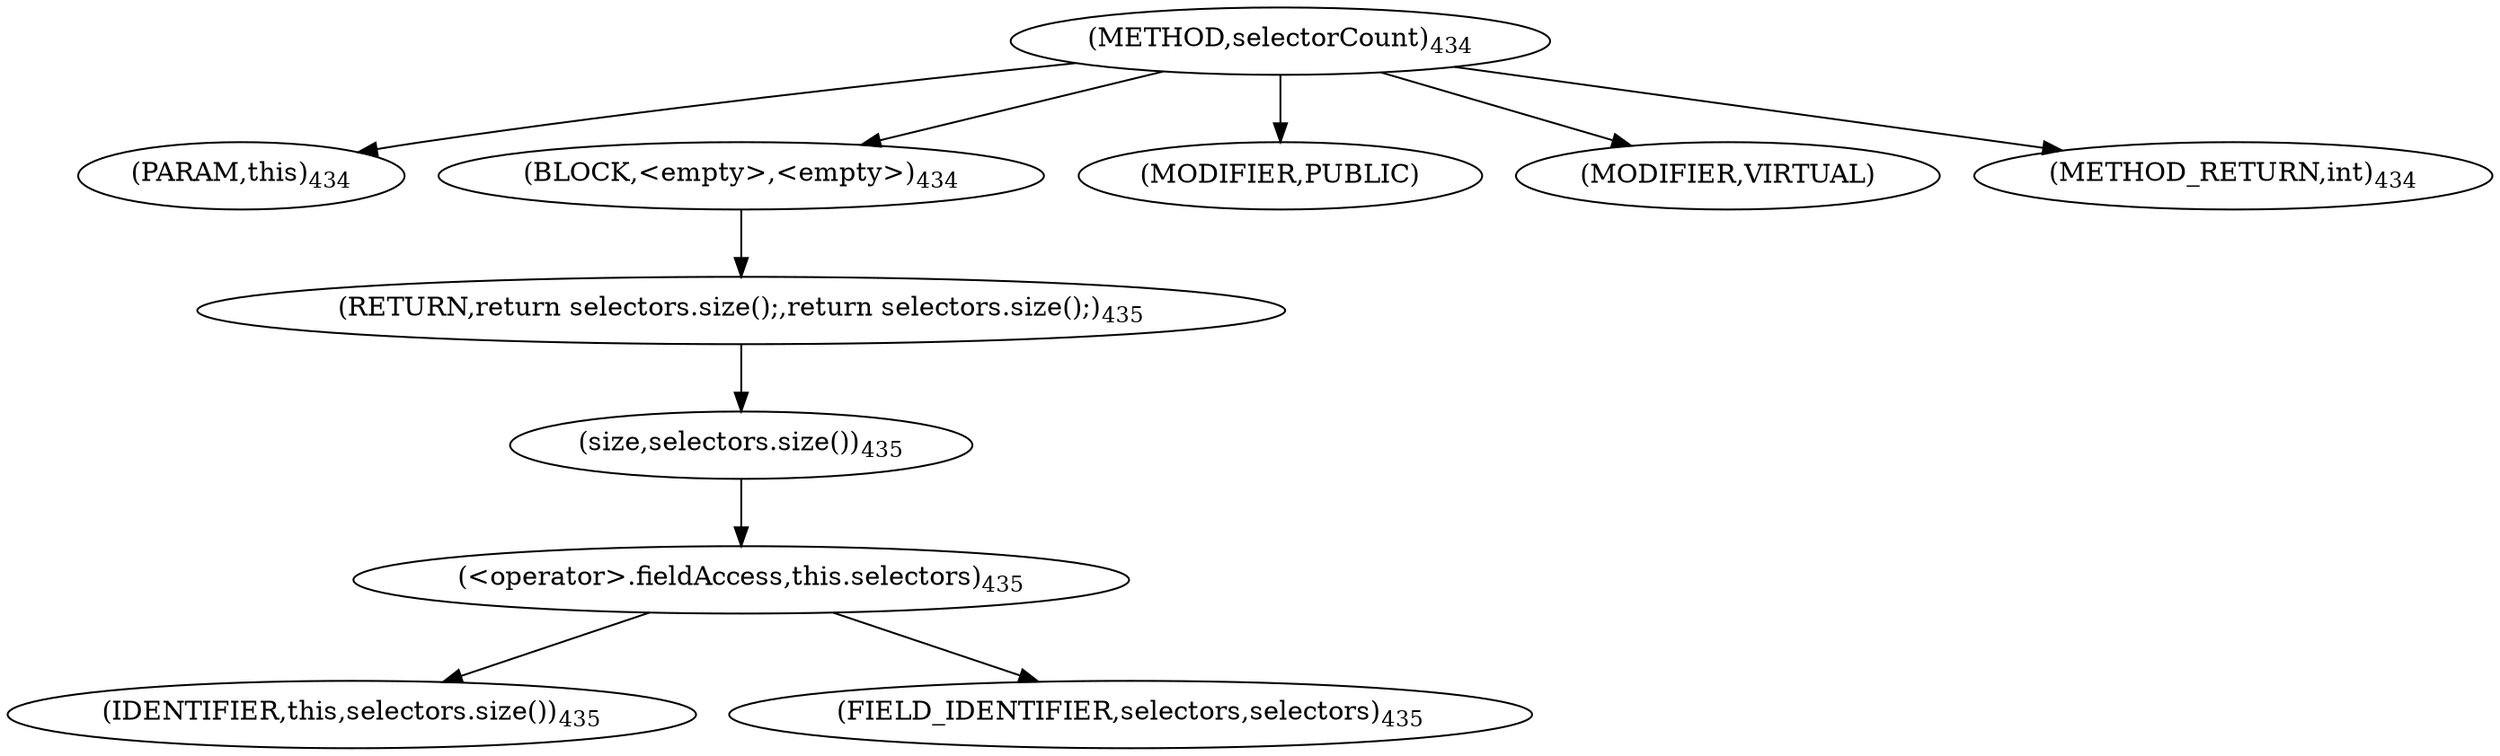 digraph "selectorCount" {  
"967" [label = <(METHOD,selectorCount)<SUB>434</SUB>> ]
"968" [label = <(PARAM,this)<SUB>434</SUB>> ]
"969" [label = <(BLOCK,&lt;empty&gt;,&lt;empty&gt;)<SUB>434</SUB>> ]
"970" [label = <(RETURN,return selectors.size();,return selectors.size();)<SUB>435</SUB>> ]
"971" [label = <(size,selectors.size())<SUB>435</SUB>> ]
"972" [label = <(&lt;operator&gt;.fieldAccess,this.selectors)<SUB>435</SUB>> ]
"973" [label = <(IDENTIFIER,this,selectors.size())<SUB>435</SUB>> ]
"974" [label = <(FIELD_IDENTIFIER,selectors,selectors)<SUB>435</SUB>> ]
"975" [label = <(MODIFIER,PUBLIC)> ]
"976" [label = <(MODIFIER,VIRTUAL)> ]
"977" [label = <(METHOD_RETURN,int)<SUB>434</SUB>> ]
  "967" -> "968" 
  "967" -> "969" 
  "967" -> "975" 
  "967" -> "976" 
  "967" -> "977" 
  "969" -> "970" 
  "970" -> "971" 
  "971" -> "972" 
  "972" -> "973" 
  "972" -> "974" 
}
